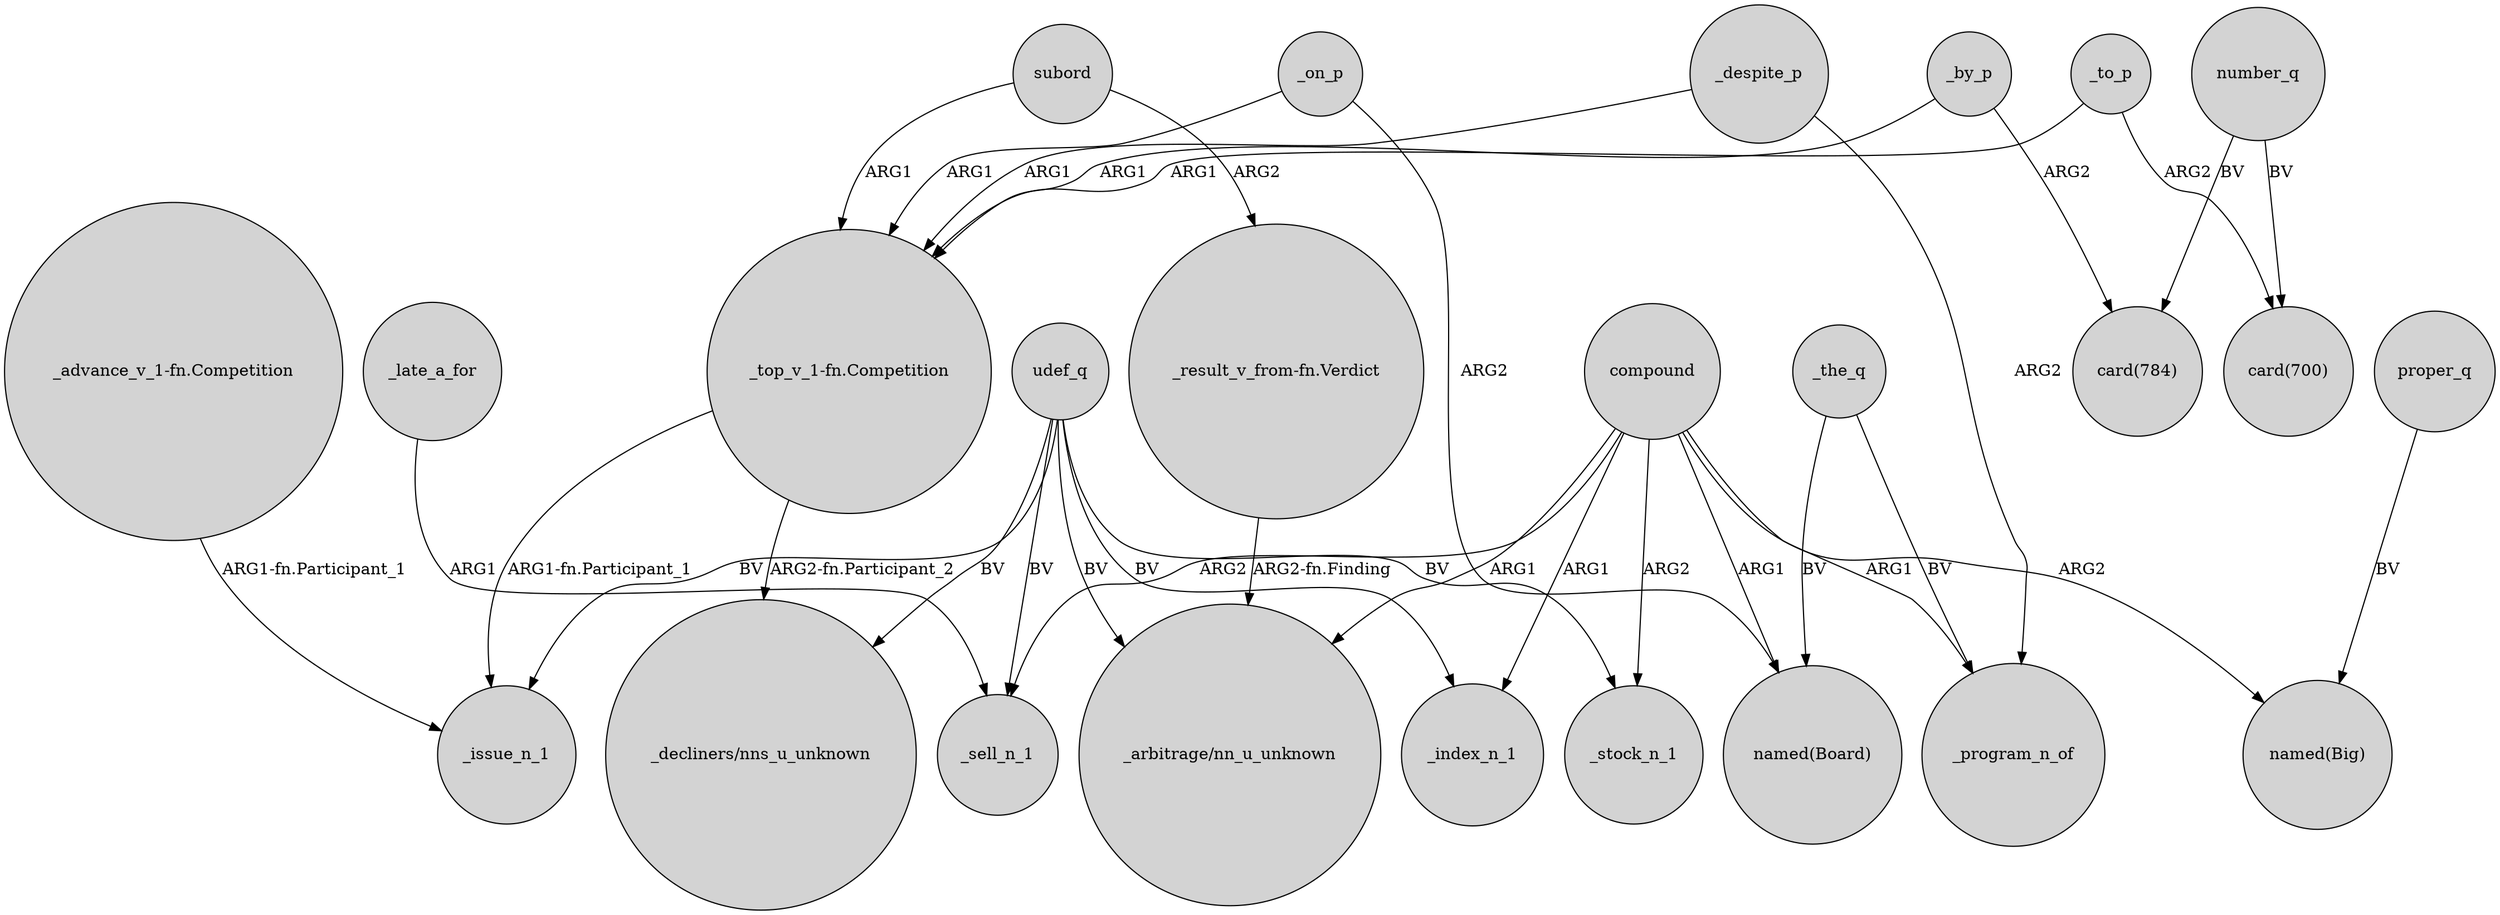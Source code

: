 digraph {
	node [shape=circle style=filled]
	compound -> _sell_n_1 [label=ARG2]
	_the_q -> "named(Board)" [label=BV]
	"_advance_v_1-fn.Competition" -> _issue_n_1 [label="ARG1-fn.Participant_1"]
	udef_q -> _sell_n_1 [label=BV]
	compound -> "named(Big)" [label=ARG2]
	number_q -> "card(700)" [label=BV]
	udef_q -> _index_n_1 [label=BV]
	number_q -> "card(784)" [label=BV]
	_on_p -> "named(Board)" [label=ARG2]
	"_top_v_1-fn.Competition" -> _issue_n_1 [label="ARG1-fn.Participant_1"]
	_late_a_for -> _sell_n_1 [label=ARG1]
	subord -> "_top_v_1-fn.Competition" [label=ARG1]
	udef_q -> _stock_n_1 [label=BV]
	compound -> _program_n_of [label=ARG1]
	"_top_v_1-fn.Competition" -> "_decliners/nns_u_unknown" [label="ARG2-fn.Participant_2"]
	compound -> _stock_n_1 [label=ARG2]
	udef_q -> "_decliners/nns_u_unknown" [label=BV]
	udef_q -> "_arbitrage/nn_u_unknown" [label=BV]
	_the_q -> _program_n_of [label=BV]
	_by_p -> "card(784)" [label=ARG2]
	compound -> "_arbitrage/nn_u_unknown" [label=ARG1]
	_despite_p -> "_top_v_1-fn.Competition" [label=ARG1]
	_to_p -> "_top_v_1-fn.Competition" [label=ARG1]
	compound -> _index_n_1 [label=ARG1]
	proper_q -> "named(Big)" [label=BV]
	_despite_p -> _program_n_of [label=ARG2]
	udef_q -> _issue_n_1 [label=BV]
	"_result_v_from-fn.Verdict" -> "_arbitrage/nn_u_unknown" [label="ARG2-fn.Finding"]
	_by_p -> "_top_v_1-fn.Competition" [label=ARG1]
	compound -> "named(Board)" [label=ARG1]
	subord -> "_result_v_from-fn.Verdict" [label=ARG2]
	_to_p -> "card(700)" [label=ARG2]
	_on_p -> "_top_v_1-fn.Competition" [label=ARG1]
}

